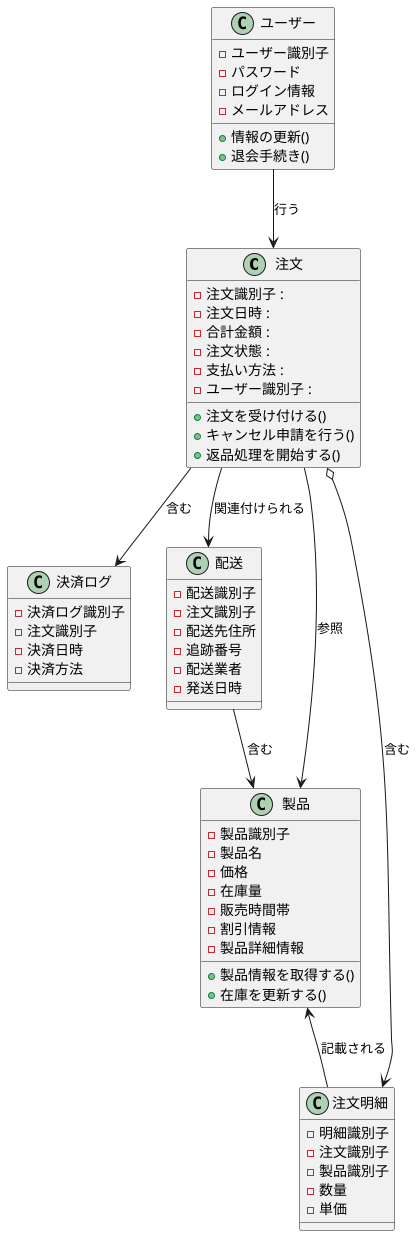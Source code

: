@startuml

class 注文 {
  - 注文識別子 :
  - 注文日時 :
  - 合計金額 :
  - 注文状態 :
  - 支払い方法 :
  - ユーザー識別子 :
  + 注文を受け付ける()
  + キャンセル申請を行う()
  + 返品処理を開始する()
}

class 決済ログ {
  - 決済ログ識別子 
  - 注文識別子 
  - 決済日時
  - 決済方法
}

class ユーザー {
  - ユーザー識別子 
  - パスワード
  - ログイン情報
  - メールアドレス
  + 情報の更新()
  + 退会手続き()
}

class 配送 {
  - 配送識別子 
  - 注文識別子 
  - 配送先住所
  - 追跡番号
  - 配送業者
  - 発送日時
}

class 製品 {
  - 製品識別子 
  - 製品名
  - 価格
  - 在庫量
  - 販売時間帯
  - 割引情報
  - 製品詳細情報  
  + 製品情報を取得する()
  + 在庫を更新する()
}

class 注文明細 {
  - 明細識別子 
  - 注文識別子 
  - 製品識別子 
  - 数量
  - 単価
}

' 注文と決済ログ
注文 --> 決済ログ : 含む

' ユーザーと注文
ユーザー --> 注文 : 行う

' 注文と配送
注文 --> 配送 : 関連付けられる

' 注文と注文明細 (注文が明細を含む)
注文 o--> 注文明細 : 含む

' 製品と注文明細 (明細が製品を参照)
製品 <-- 注文明細 : 記載される

' 配送と製品 (配送対象)
配送 --> 製品 : 含む

' 注文と製品 (間接参照)
注文 --> 製品 : 参照

@enduml